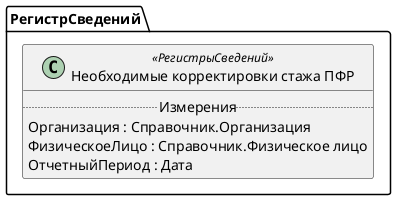 ﻿@startuml НеобходимыеКорректировкиСтажаПФР
'!include templates.wsd
'..\include templates.wsd
class РегистрСведений.НеобходимыеКорректировкиСтажаПФР as "Необходимые корректировки стажа ПФР" <<РегистрыСведений>>
{
..Измерения..
Организация : Справочник.Организация
ФизическоеЛицо : Справочник.Физическое лицо
ОтчетныйПериод : Дата
}
@enduml
